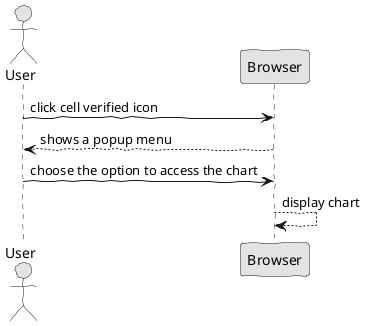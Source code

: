 @startuml  analysis2.png
skinparam handwritten true
skinparam monochrome true
skinparam packageStyle rect
skinparam defaultFontName FG Virgil
skinparam shadowing false

actor User

User -> Browser : click cell verified icon
Browser --> User : shows a popup menu
User -> Browser : choose the option to access the chart
Browser --> Browser : display chart


@enduml
